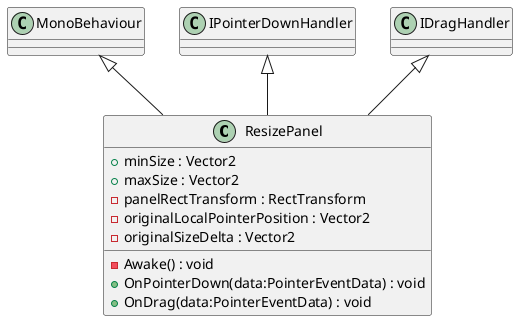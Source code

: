 @startuml
class ResizePanel {
    + minSize : Vector2
    + maxSize : Vector2
    - panelRectTransform : RectTransform
    - originalLocalPointerPosition : Vector2
    - originalSizeDelta : Vector2
    - Awake() : void
    + OnPointerDown(data:PointerEventData) : void
    + OnDrag(data:PointerEventData) : void
}
MonoBehaviour <|-- ResizePanel
IPointerDownHandler <|-- ResizePanel
IDragHandler <|-- ResizePanel
@enduml
